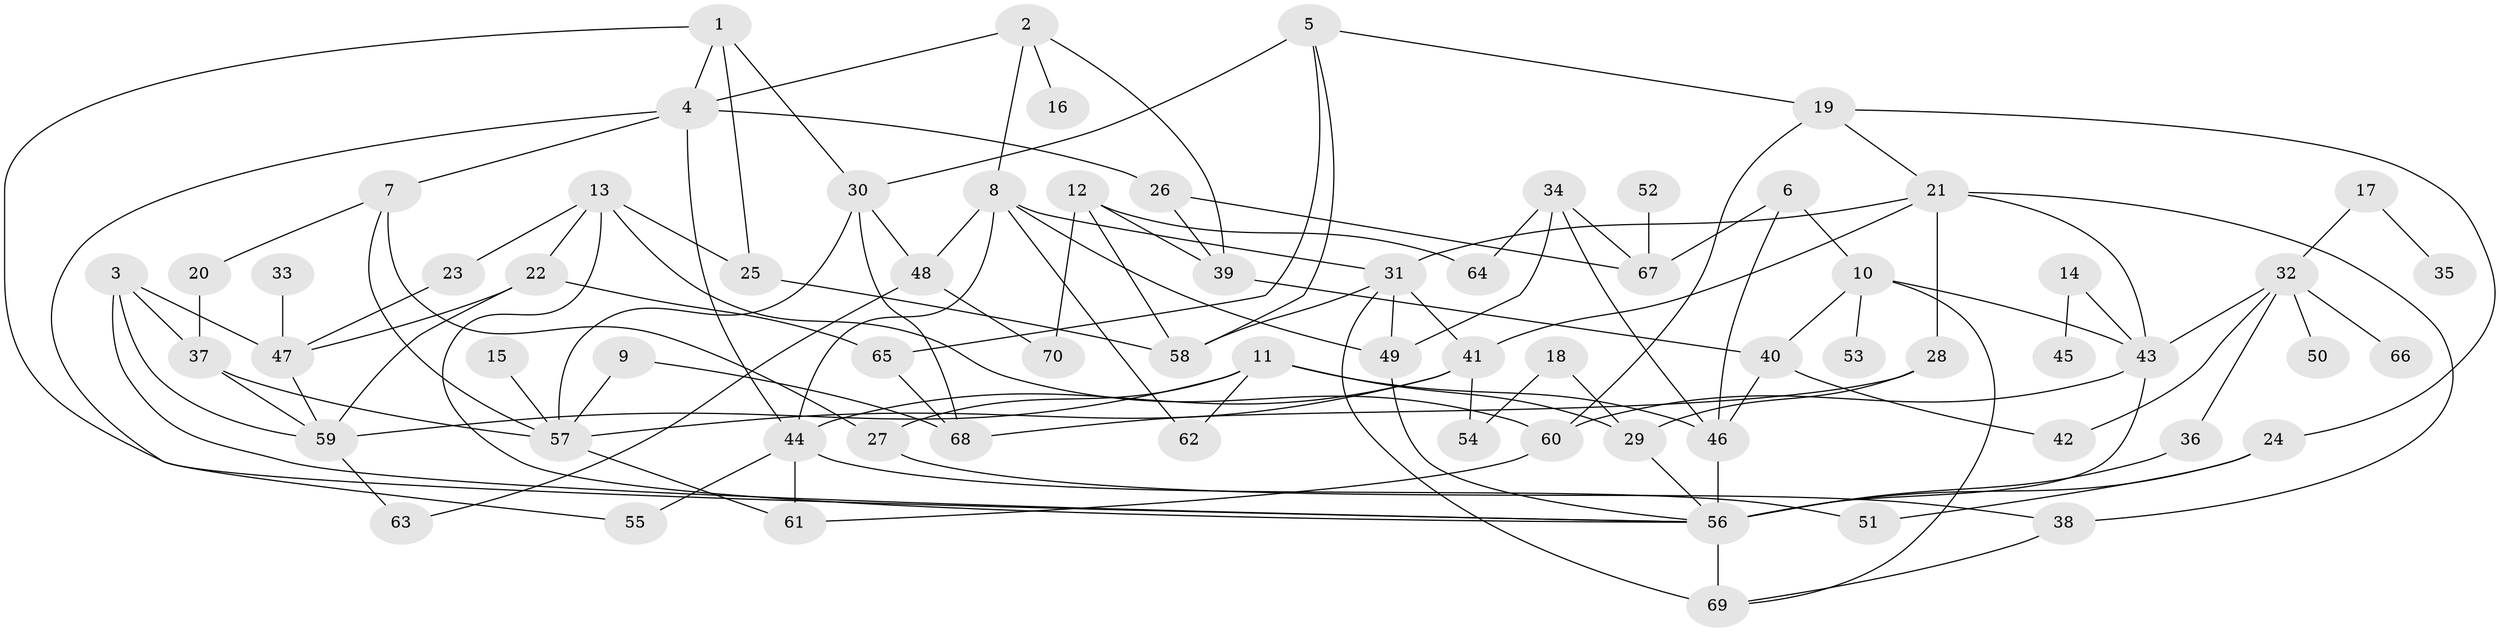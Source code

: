 // original degree distribution, {4: 0.14388489208633093, 8: 0.02158273381294964, 5: 0.07194244604316546, 6: 0.04316546762589928, 3: 0.26618705035971224, 2: 0.2302158273381295, 7: 0.007194244604316547, 1: 0.2158273381294964}
// Generated by graph-tools (version 1.1) at 2025/01/03/09/25 03:01:08]
// undirected, 70 vertices, 123 edges
graph export_dot {
graph [start="1"]
  node [color=gray90,style=filled];
  1;
  2;
  3;
  4;
  5;
  6;
  7;
  8;
  9;
  10;
  11;
  12;
  13;
  14;
  15;
  16;
  17;
  18;
  19;
  20;
  21;
  22;
  23;
  24;
  25;
  26;
  27;
  28;
  29;
  30;
  31;
  32;
  33;
  34;
  35;
  36;
  37;
  38;
  39;
  40;
  41;
  42;
  43;
  44;
  45;
  46;
  47;
  48;
  49;
  50;
  51;
  52;
  53;
  54;
  55;
  56;
  57;
  58;
  59;
  60;
  61;
  62;
  63;
  64;
  65;
  66;
  67;
  68;
  69;
  70;
  1 -- 4 [weight=1.0];
  1 -- 25 [weight=1.0];
  1 -- 30 [weight=1.0];
  1 -- 56 [weight=1.0];
  2 -- 4 [weight=1.0];
  2 -- 8 [weight=1.0];
  2 -- 16 [weight=1.0];
  2 -- 39 [weight=1.0];
  3 -- 37 [weight=1.0];
  3 -- 47 [weight=1.0];
  3 -- 56 [weight=1.0];
  3 -- 59 [weight=1.0];
  4 -- 7 [weight=2.0];
  4 -- 26 [weight=1.0];
  4 -- 44 [weight=1.0];
  4 -- 55 [weight=1.0];
  5 -- 19 [weight=1.0];
  5 -- 30 [weight=1.0];
  5 -- 58 [weight=1.0];
  5 -- 65 [weight=1.0];
  6 -- 10 [weight=1.0];
  6 -- 46 [weight=1.0];
  6 -- 67 [weight=2.0];
  7 -- 20 [weight=1.0];
  7 -- 27 [weight=1.0];
  7 -- 57 [weight=1.0];
  8 -- 31 [weight=1.0];
  8 -- 44 [weight=1.0];
  8 -- 48 [weight=1.0];
  8 -- 49 [weight=1.0];
  8 -- 62 [weight=1.0];
  9 -- 57 [weight=1.0];
  9 -- 68 [weight=1.0];
  10 -- 40 [weight=1.0];
  10 -- 43 [weight=1.0];
  10 -- 53 [weight=1.0];
  10 -- 69 [weight=1.0];
  11 -- 27 [weight=1.0];
  11 -- 29 [weight=1.0];
  11 -- 46 [weight=1.0];
  11 -- 59 [weight=2.0];
  11 -- 62 [weight=1.0];
  12 -- 39 [weight=1.0];
  12 -- 58 [weight=1.0];
  12 -- 64 [weight=1.0];
  12 -- 70 [weight=1.0];
  13 -- 22 [weight=1.0];
  13 -- 23 [weight=1.0];
  13 -- 25 [weight=1.0];
  13 -- 56 [weight=1.0];
  13 -- 60 [weight=1.0];
  14 -- 43 [weight=1.0];
  14 -- 45 [weight=1.0];
  15 -- 57 [weight=1.0];
  17 -- 32 [weight=1.0];
  17 -- 35 [weight=1.0];
  18 -- 29 [weight=1.0];
  18 -- 54 [weight=1.0];
  19 -- 21 [weight=1.0];
  19 -- 24 [weight=1.0];
  19 -- 60 [weight=1.0];
  20 -- 37 [weight=1.0];
  21 -- 28 [weight=1.0];
  21 -- 31 [weight=1.0];
  21 -- 38 [weight=1.0];
  21 -- 41 [weight=1.0];
  21 -- 43 [weight=2.0];
  22 -- 47 [weight=1.0];
  22 -- 59 [weight=1.0];
  22 -- 65 [weight=1.0];
  23 -- 47 [weight=1.0];
  24 -- 51 [weight=1.0];
  24 -- 56 [weight=1.0];
  25 -- 58 [weight=1.0];
  26 -- 39 [weight=1.0];
  26 -- 67 [weight=1.0];
  27 -- 38 [weight=1.0];
  28 -- 29 [weight=1.0];
  28 -- 68 [weight=1.0];
  29 -- 56 [weight=1.0];
  30 -- 48 [weight=1.0];
  30 -- 57 [weight=1.0];
  30 -- 68 [weight=1.0];
  31 -- 41 [weight=1.0];
  31 -- 49 [weight=1.0];
  31 -- 58 [weight=1.0];
  31 -- 69 [weight=1.0];
  32 -- 36 [weight=1.0];
  32 -- 42 [weight=1.0];
  32 -- 43 [weight=1.0];
  32 -- 50 [weight=1.0];
  32 -- 66 [weight=1.0];
  33 -- 47 [weight=1.0];
  34 -- 46 [weight=1.0];
  34 -- 49 [weight=1.0];
  34 -- 64 [weight=1.0];
  34 -- 67 [weight=1.0];
  36 -- 56 [weight=1.0];
  37 -- 57 [weight=1.0];
  37 -- 59 [weight=2.0];
  38 -- 69 [weight=1.0];
  39 -- 40 [weight=1.0];
  40 -- 42 [weight=1.0];
  40 -- 46 [weight=2.0];
  41 -- 44 [weight=1.0];
  41 -- 54 [weight=1.0];
  41 -- 57 [weight=1.0];
  43 -- 56 [weight=1.0];
  43 -- 60 [weight=1.0];
  44 -- 51 [weight=1.0];
  44 -- 55 [weight=1.0];
  44 -- 61 [weight=1.0];
  46 -- 56 [weight=2.0];
  47 -- 59 [weight=1.0];
  48 -- 63 [weight=1.0];
  48 -- 70 [weight=1.0];
  49 -- 56 [weight=1.0];
  52 -- 67 [weight=1.0];
  56 -- 69 [weight=2.0];
  57 -- 61 [weight=1.0];
  59 -- 63 [weight=1.0];
  60 -- 61 [weight=1.0];
  65 -- 68 [weight=1.0];
}
